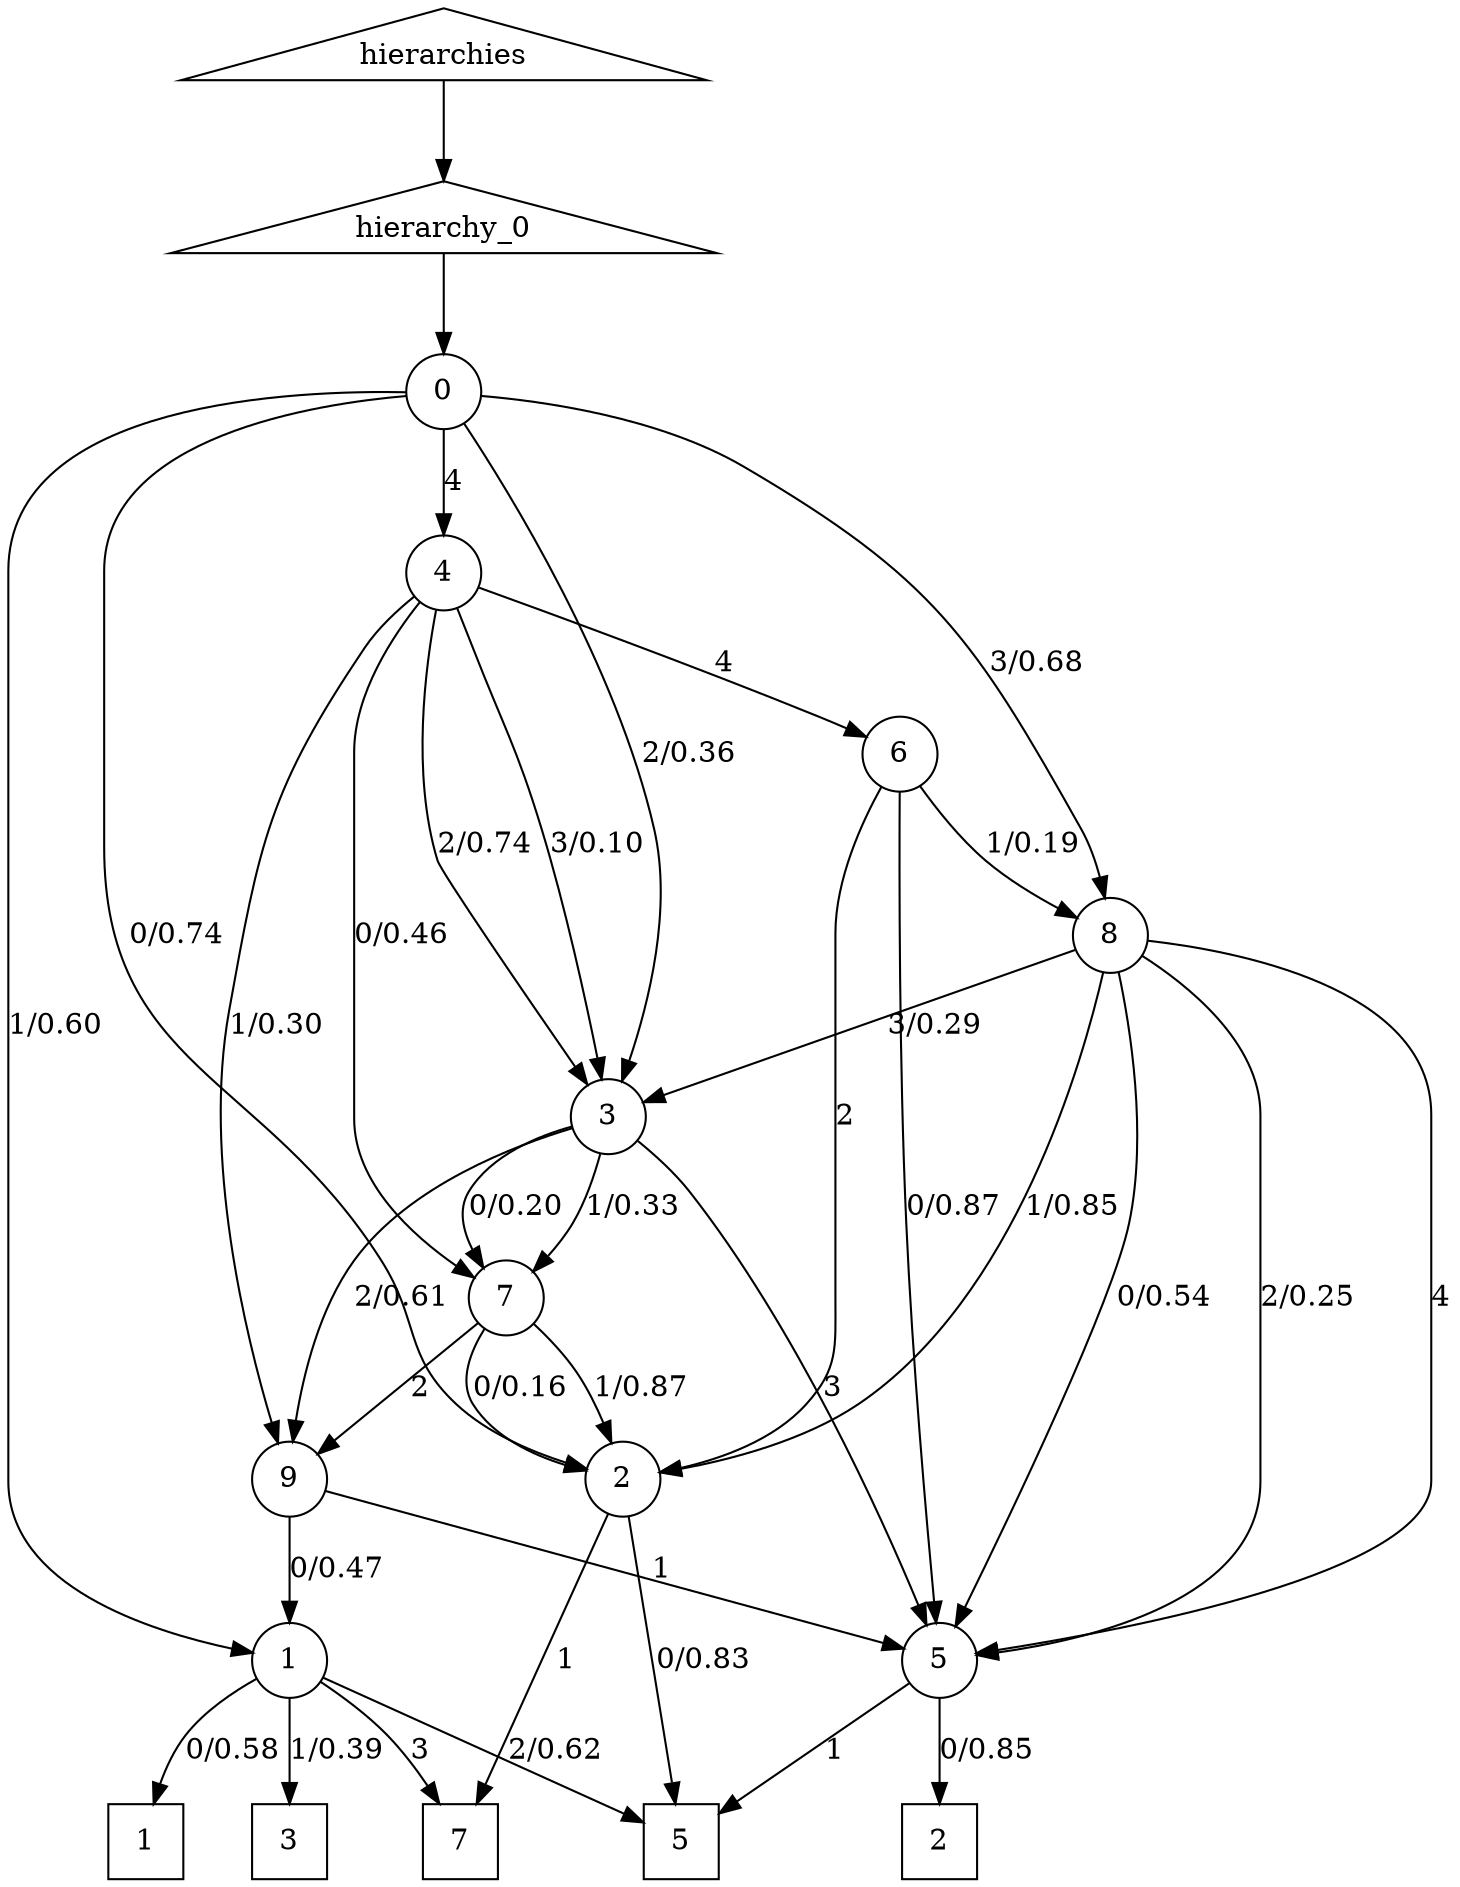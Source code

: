 digraph causations {
hierarchies [label="hierarchies", shape=triangle];
h0_t5 [label="5", shape=square];
h0_nt7 [label="7", shape=circle];
h0_nt1 [label="1", shape=circle];
h0_nt8 [label="8", shape=circle];
h0_nt6 [label="6", shape=circle];
h0_nt2 [label="2", shape=circle];
h0_nt0 [label="0", shape=circle];
h0_nt4 [label="4", shape=circle];
h0 [label="hierarchy_0", shape=triangle];
h0_t2 [label="2", shape=square];
h0_t1 [label="1", shape=square];
h0_nt3 [label="3", shape=circle];
h0_nt5 [label="5", shape=circle];
h0_t3 [label="3", shape=square];
h0_nt9 [label="9", shape=circle];
h0_t7 [label="7", shape=square];
h0_nt0 -> h0_nt2 [label="0/0.74"];
h0_nt1 -> h0_t3 [label="1/0.39"];
h0_nt1 -> h0_t7 [label="3"];
h0_nt0 -> h0_nt3 [label="2/0.36"];
h0_nt0 -> h0_nt1 [label="1/0.60"];
h0_nt5 -> h0_t5 [label="1"];
h0_nt0 -> h0_nt4 [label="4"];
h0_nt2 -> h0_t5 [label="0/0.83"];
h0_nt6 -> h0_nt5 [label="0/0.87"];
h0_nt8 -> h0_nt3 [label="3/0.29"];
h0_nt1 -> h0_t5 [label="2/0.62"];
h0_nt4 -> h0_nt6 [label="4"];
h0_nt2 -> h0_t7 [label="1"];
h0_nt3 -> h0_nt5 [label="3"];
h0_nt8 -> h0_nt5 [label="0/0.54"];
h0_nt8 -> h0_nt5 [label="2/0.25"];
h0_nt9 -> h0_nt1 [label="0/0.47"];
h0_nt4 -> h0_nt3 [label="3/0.10"];
h0_nt1 -> h0_t1 [label="0/0.58"];
h0_nt3 -> h0_nt9 [label="2/0.61"];
h0_nt4 -> h0_nt7 [label="0/0.46"];
h0_nt4 -> h0_nt9 [label="1/0.30"];
h0_nt7 -> h0_nt2 [label="1/0.87"];
h0_nt7 -> h0_nt2 [label="0/0.16"];
h0_nt8 -> h0_nt2 [label="1/0.85"];
h0_nt3 -> h0_nt7 [label="1/0.33"];
h0_nt8 -> h0_nt5 [label="4"];
h0_nt4 -> h0_nt3 [label="2/0.74"];
h0_nt9 -> h0_nt5 [label="1"];
h0_nt6 -> h0_nt2 [label="2"];
h0_nt6 -> h0_nt8 [label="1/0.19"];
h0 -> h0_nt0
h0_nt7 -> h0_nt9 [label="2"];
hierarchies -> h0
h0_nt5 -> h0_t2 [label="0/0.85"];
h0_nt3 -> h0_nt7 [label="0/0.20"];
h0_nt0 -> h0_nt8 [label="3/0.68"];
}
